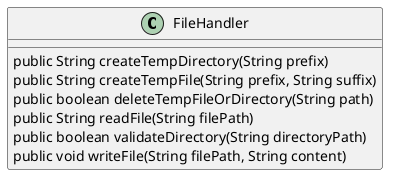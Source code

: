 @startuml
skinparam linetype Ortho
class FileHandler {
    public String createTempDirectory(String prefix)
    public String createTempFile(String prefix, String suffix)
    public boolean deleteTempFileOrDirectory(String path)
    public String readFile(String filePath)
    public boolean validateDirectory(String directoryPath)
    public void writeFile(String filePath, String content)
}
@enduml
